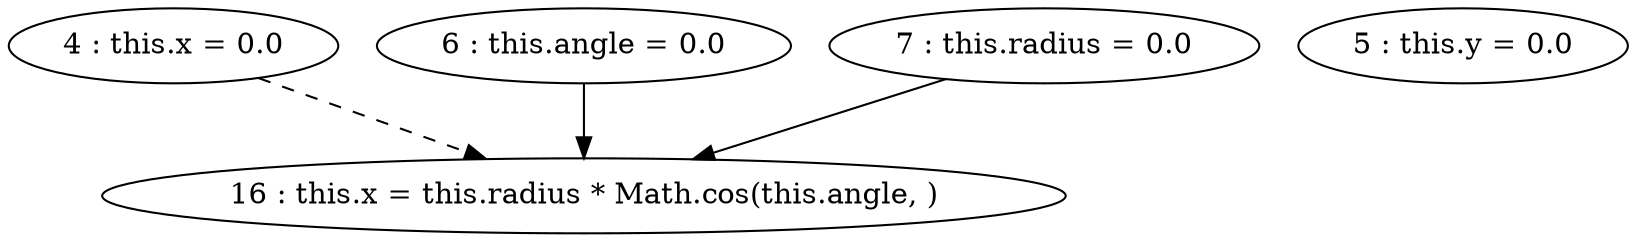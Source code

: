 digraph G {
"4 : this.x = 0.0"
"4 : this.x = 0.0" -> "16 : this.x = this.radius * Math.cos(this.angle, )" [style=dashed]
"5 : this.y = 0.0"
"6 : this.angle = 0.0"
"6 : this.angle = 0.0" -> "16 : this.x = this.radius * Math.cos(this.angle, )"
"7 : this.radius = 0.0"
"7 : this.radius = 0.0" -> "16 : this.x = this.radius * Math.cos(this.angle, )"
"16 : this.x = this.radius * Math.cos(this.angle, )"
}